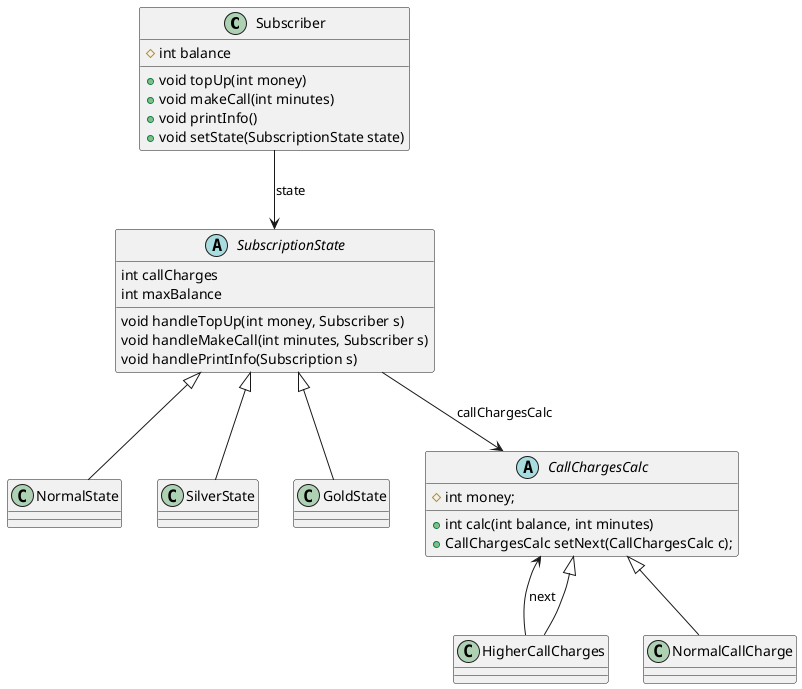 @startuml
'https://plantuml.com/class-diagram

class Subscriber {
    # int balance
    + void topUp(int money)
    + void makeCall(int minutes)
    + void printInfo()
    + void setState(SubscriptionState state)
}

abstract class SubscriptionState {
    int callCharges
    int maxBalance
    void handleTopUp(int money, Subscriber s)
    void handleMakeCall(int minutes, Subscriber s)
    void handlePrintInfo(Subscription s)
}

class NormalState
class SilverState
class GoldState

SubscriptionState <|-- NormalState
SubscriptionState <|-- SilverState
SubscriptionState <|-- GoldState

Subscriber --> SubscriptionState: state
SubscriptionState --> CallChargesCalc: callChargesCalc


abstract class CallChargesCalc {
    # int money;
    + int calc(int balance, int minutes)
    + CallChargesCalc setNext(CallChargesCalc c);
}

class HigherCallCharges
class NormalCallCharge

CallChargesCalc <-- HigherCallCharges: next
CallChargesCalc <|-- HigherCallCharges
CallChargesCalc <|-- NormalCallCharge

@enduml
